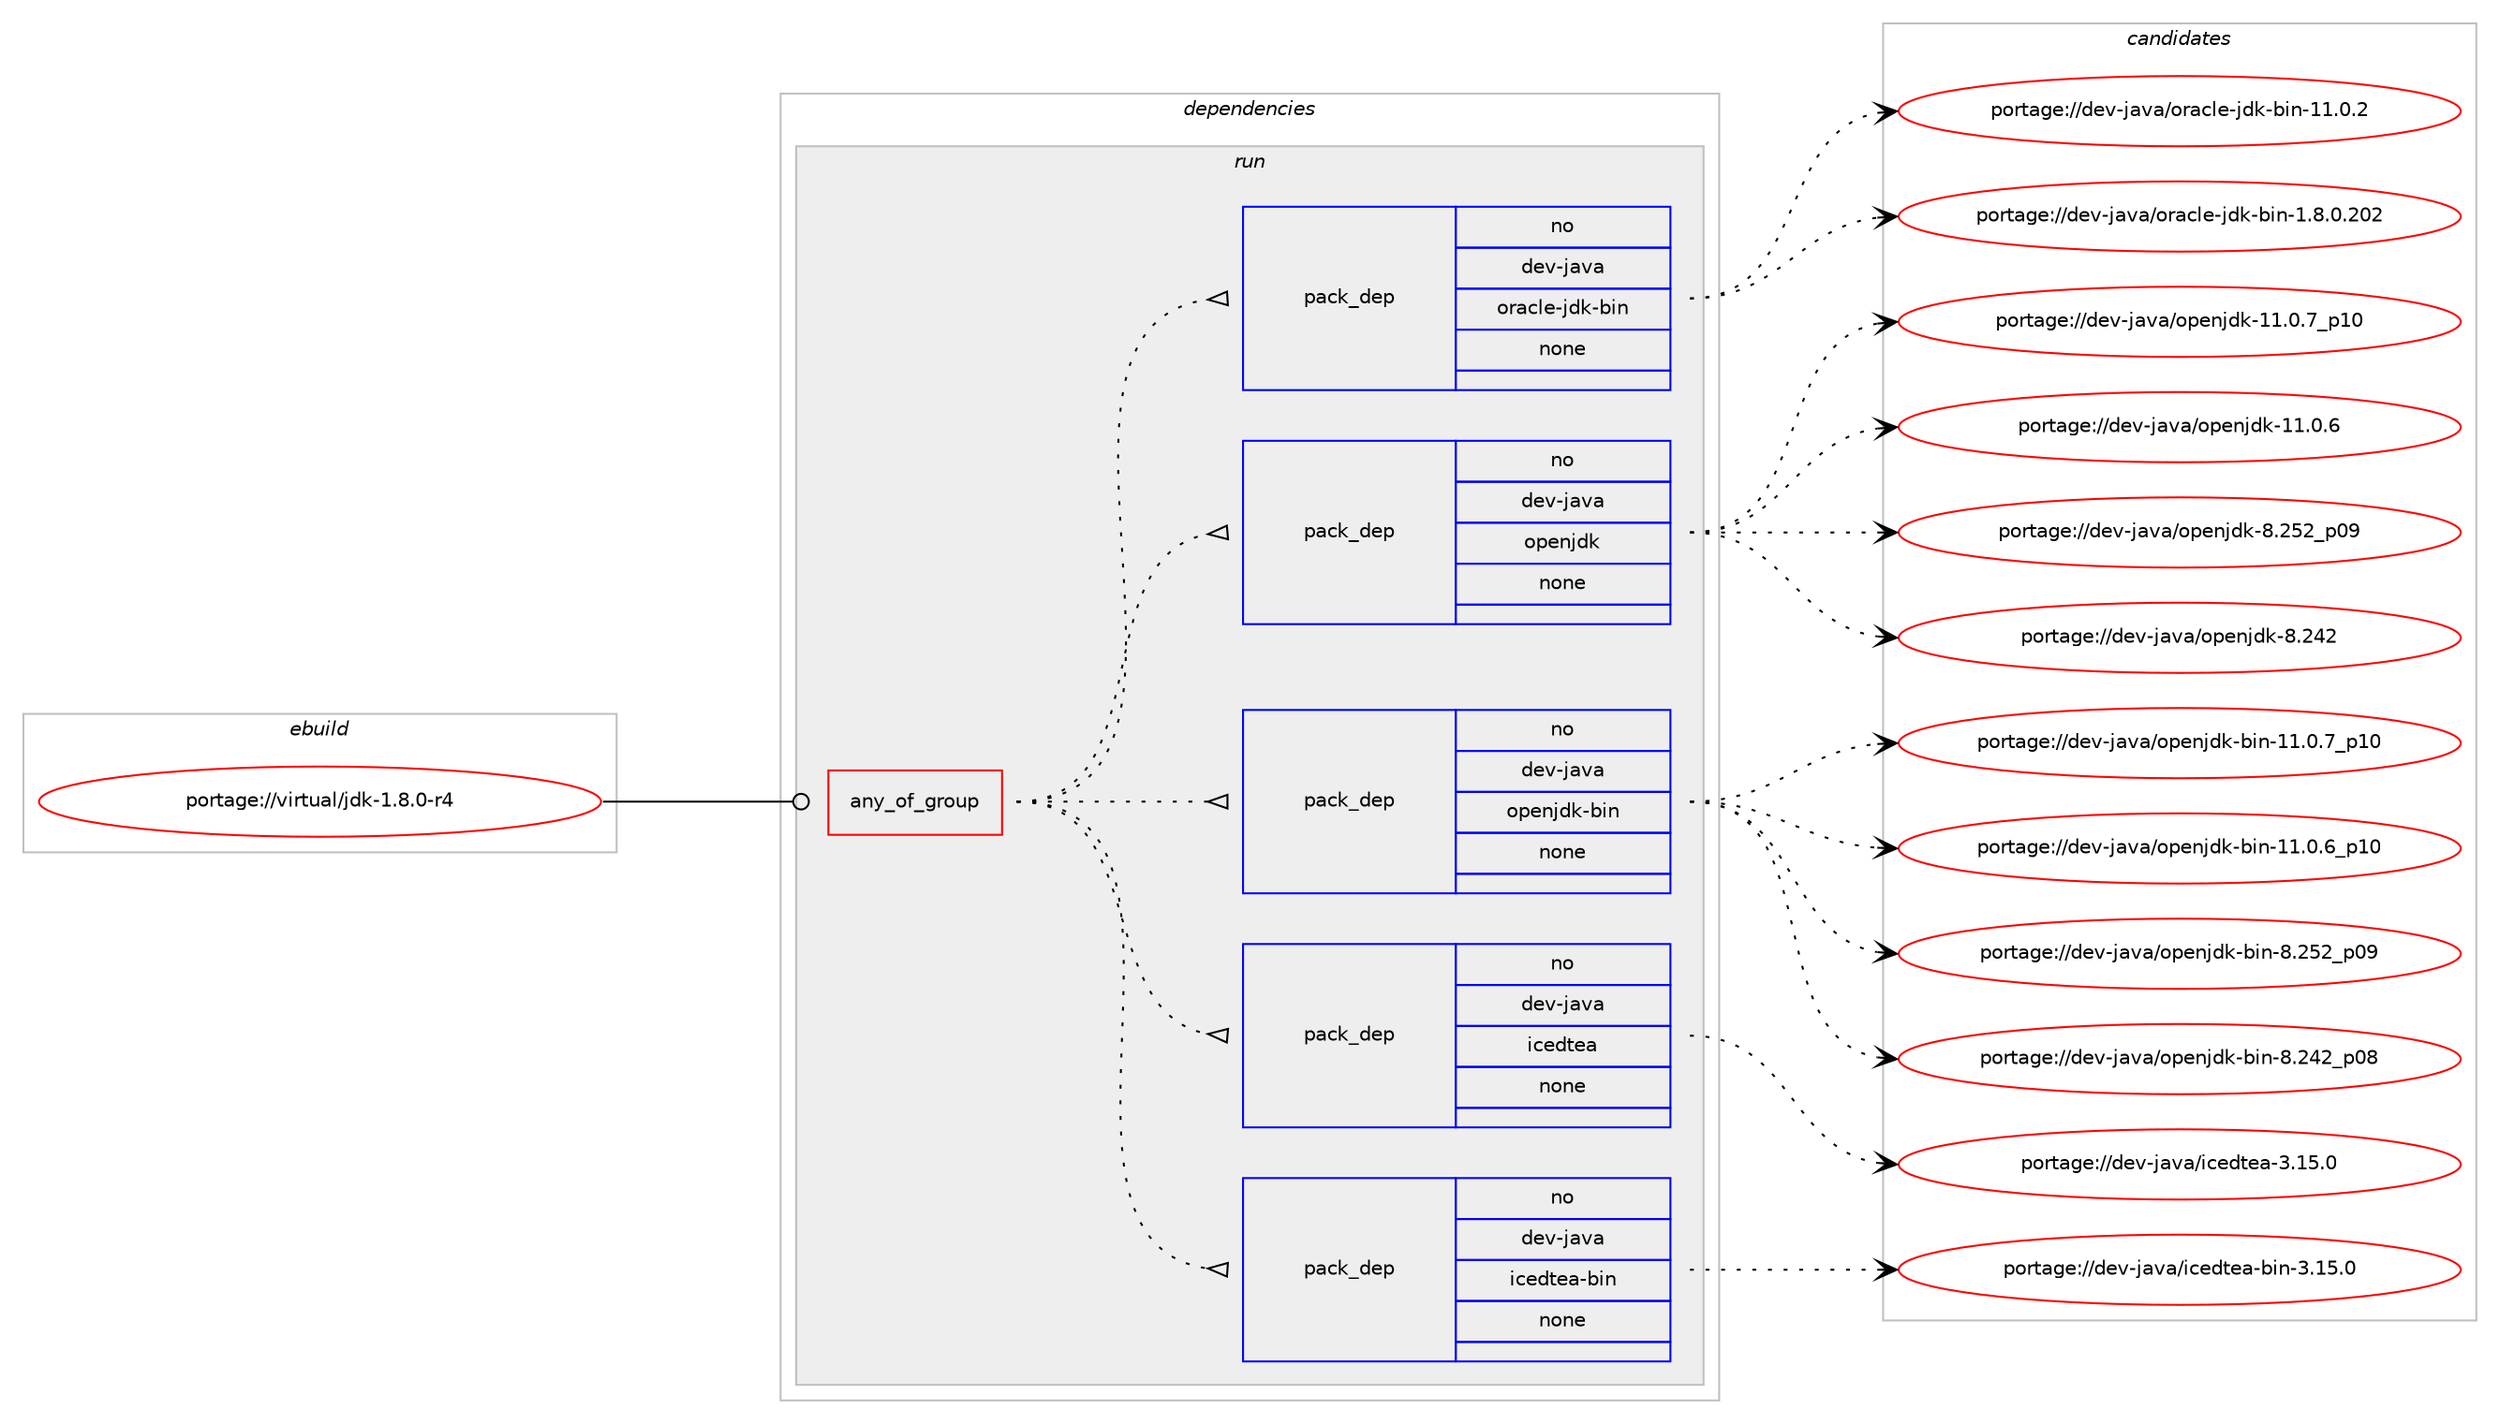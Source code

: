 digraph prolog {

# *************
# Graph options
# *************

newrank=true;
concentrate=true;
compound=true;
graph [rankdir=LR,fontname=Helvetica,fontsize=10,ranksep=1.5];#, ranksep=2.5, nodesep=0.2];
edge  [arrowhead=vee];
node  [fontname=Helvetica,fontsize=10];

# **********
# The ebuild
# **********

subgraph cluster_leftcol {
color=gray;
rank=same;
label=<<i>ebuild</i>>;
id [label="portage://virtual/jdk-1.8.0-r4", color=red, width=4, href="../virtual/jdk-1.8.0-r4.svg"];
}

# ****************
# The dependencies
# ****************

subgraph cluster_midcol {
color=gray;
label=<<i>dependencies</i>>;
subgraph cluster_compile {
fillcolor="#eeeeee";
style=filled;
label=<<i>compile</i>>;
}
subgraph cluster_compileandrun {
fillcolor="#eeeeee";
style=filled;
label=<<i>compile and run</i>>;
}
subgraph cluster_run {
fillcolor="#eeeeee";
style=filled;
label=<<i>run</i>>;
subgraph any53 {
dependency2494 [label=<<TABLE BORDER="0" CELLBORDER="1" CELLSPACING="0" CELLPADDING="4"><TR><TD CELLPADDING="10">any_of_group</TD></TR></TABLE>>, shape=none, color=red];subgraph pack2165 {
dependency2495 [label=<<TABLE BORDER="0" CELLBORDER="1" CELLSPACING="0" CELLPADDING="4" WIDTH="220"><TR><TD ROWSPAN="6" CELLPADDING="30">pack_dep</TD></TR><TR><TD WIDTH="110">no</TD></TR><TR><TD>dev-java</TD></TR><TR><TD>icedtea-bin</TD></TR><TR><TD>none</TD></TR><TR><TD></TD></TR></TABLE>>, shape=none, color=blue];
}
dependency2494:e -> dependency2495:w [weight=20,style="dotted",arrowhead="oinv"];
subgraph pack2166 {
dependency2496 [label=<<TABLE BORDER="0" CELLBORDER="1" CELLSPACING="0" CELLPADDING="4" WIDTH="220"><TR><TD ROWSPAN="6" CELLPADDING="30">pack_dep</TD></TR><TR><TD WIDTH="110">no</TD></TR><TR><TD>dev-java</TD></TR><TR><TD>icedtea</TD></TR><TR><TD>none</TD></TR><TR><TD></TD></TR></TABLE>>, shape=none, color=blue];
}
dependency2494:e -> dependency2496:w [weight=20,style="dotted",arrowhead="oinv"];
subgraph pack2167 {
dependency2497 [label=<<TABLE BORDER="0" CELLBORDER="1" CELLSPACING="0" CELLPADDING="4" WIDTH="220"><TR><TD ROWSPAN="6" CELLPADDING="30">pack_dep</TD></TR><TR><TD WIDTH="110">no</TD></TR><TR><TD>dev-java</TD></TR><TR><TD>openjdk-bin</TD></TR><TR><TD>none</TD></TR><TR><TD></TD></TR></TABLE>>, shape=none, color=blue];
}
dependency2494:e -> dependency2497:w [weight=20,style="dotted",arrowhead="oinv"];
subgraph pack2168 {
dependency2498 [label=<<TABLE BORDER="0" CELLBORDER="1" CELLSPACING="0" CELLPADDING="4" WIDTH="220"><TR><TD ROWSPAN="6" CELLPADDING="30">pack_dep</TD></TR><TR><TD WIDTH="110">no</TD></TR><TR><TD>dev-java</TD></TR><TR><TD>openjdk</TD></TR><TR><TD>none</TD></TR><TR><TD></TD></TR></TABLE>>, shape=none, color=blue];
}
dependency2494:e -> dependency2498:w [weight=20,style="dotted",arrowhead="oinv"];
subgraph pack2169 {
dependency2499 [label=<<TABLE BORDER="0" CELLBORDER="1" CELLSPACING="0" CELLPADDING="4" WIDTH="220"><TR><TD ROWSPAN="6" CELLPADDING="30">pack_dep</TD></TR><TR><TD WIDTH="110">no</TD></TR><TR><TD>dev-java</TD></TR><TR><TD>oracle-jdk-bin</TD></TR><TR><TD>none</TD></TR><TR><TD></TD></TR></TABLE>>, shape=none, color=blue];
}
dependency2494:e -> dependency2499:w [weight=20,style="dotted",arrowhead="oinv"];
}
id:e -> dependency2494:w [weight=20,style="solid",arrowhead="odot"];
}
}

# **************
# The candidates
# **************

subgraph cluster_choices {
rank=same;
color=gray;
label=<<i>candidates</i>>;

subgraph choice2165 {
color=black;
nodesep=1;
choice100101118451069711897471059910110011610197459810511045514649534648 [label="portage://dev-java/icedtea-bin-3.15.0", color=red, width=4,href="../dev-java/icedtea-bin-3.15.0.svg"];
dependency2495:e -> choice100101118451069711897471059910110011610197459810511045514649534648:w [style=dotted,weight="100"];
}
subgraph choice2166 {
color=black;
nodesep=1;
choice10010111845106971189747105991011001161019745514649534648 [label="portage://dev-java/icedtea-3.15.0", color=red, width=4,href="../dev-java/icedtea-3.15.0.svg"];
dependency2496:e -> choice10010111845106971189747105991011001161019745514649534648:w [style=dotted,weight="100"];
}
subgraph choice2167 {
color=black;
nodesep=1;
choice100101118451069711897471111121011101061001074598105110455646505350951124857 [label="portage://dev-java/openjdk-bin-8.252_p09", color=red, width=4,href="../dev-java/openjdk-bin-8.252_p09.svg"];
choice100101118451069711897471111121011101061001074598105110455646505250951124856 [label="portage://dev-java/openjdk-bin-8.242_p08", color=red, width=4,href="../dev-java/openjdk-bin-8.242_p08.svg"];
choice10010111845106971189747111112101110106100107459810511045494946484655951124948 [label="portage://dev-java/openjdk-bin-11.0.7_p10", color=red, width=4,href="../dev-java/openjdk-bin-11.0.7_p10.svg"];
choice10010111845106971189747111112101110106100107459810511045494946484654951124948 [label="portage://dev-java/openjdk-bin-11.0.6_p10", color=red, width=4,href="../dev-java/openjdk-bin-11.0.6_p10.svg"];
dependency2497:e -> choice100101118451069711897471111121011101061001074598105110455646505350951124857:w [style=dotted,weight="100"];
dependency2497:e -> choice100101118451069711897471111121011101061001074598105110455646505250951124856:w [style=dotted,weight="100"];
dependency2497:e -> choice10010111845106971189747111112101110106100107459810511045494946484655951124948:w [style=dotted,weight="100"];
dependency2497:e -> choice10010111845106971189747111112101110106100107459810511045494946484654951124948:w [style=dotted,weight="100"];
}
subgraph choice2168 {
color=black;
nodesep=1;
choice10010111845106971189747111112101110106100107455646505350951124857 [label="portage://dev-java/openjdk-8.252_p09", color=red, width=4,href="../dev-java/openjdk-8.252_p09.svg"];
choice10010111845106971189747111112101110106100107455646505250 [label="portage://dev-java/openjdk-8.242", color=red, width=4,href="../dev-java/openjdk-8.242.svg"];
choice1001011184510697118974711111210111010610010745494946484655951124948 [label="portage://dev-java/openjdk-11.0.7_p10", color=red, width=4,href="../dev-java/openjdk-11.0.7_p10.svg"];
choice1001011184510697118974711111210111010610010745494946484654 [label="portage://dev-java/openjdk-11.0.6", color=red, width=4,href="../dev-java/openjdk-11.0.6.svg"];
dependency2498:e -> choice10010111845106971189747111112101110106100107455646505350951124857:w [style=dotted,weight="100"];
dependency2498:e -> choice10010111845106971189747111112101110106100107455646505250:w [style=dotted,weight="100"];
dependency2498:e -> choice1001011184510697118974711111210111010610010745494946484655951124948:w [style=dotted,weight="100"];
dependency2498:e -> choice1001011184510697118974711111210111010610010745494946484654:w [style=dotted,weight="100"];
}
subgraph choice2169 {
color=black;
nodesep=1;
choice10010111845106971189747111114979910810145106100107459810511045494946484650 [label="portage://dev-java/oracle-jdk-bin-11.0.2", color=red, width=4,href="../dev-java/oracle-jdk-bin-11.0.2.svg"];
choice10010111845106971189747111114979910810145106100107459810511045494656464846504850 [label="portage://dev-java/oracle-jdk-bin-1.8.0.202", color=red, width=4,href="../dev-java/oracle-jdk-bin-1.8.0.202.svg"];
dependency2499:e -> choice10010111845106971189747111114979910810145106100107459810511045494946484650:w [style=dotted,weight="100"];
dependency2499:e -> choice10010111845106971189747111114979910810145106100107459810511045494656464846504850:w [style=dotted,weight="100"];
}
}

}
